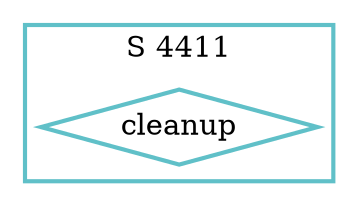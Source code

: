 digraph G {
  ratio=0.500000;
  "UV cleanup (4411)" [shape=diamond, label="cleanup", color="#60C0C8",
                       style=bold];
  
  subgraph cluster_4411 { label="S 4411";
    color="#60C0C8";
    style=bold;
    "UV cleanup (4411)"; };
  
  
  }